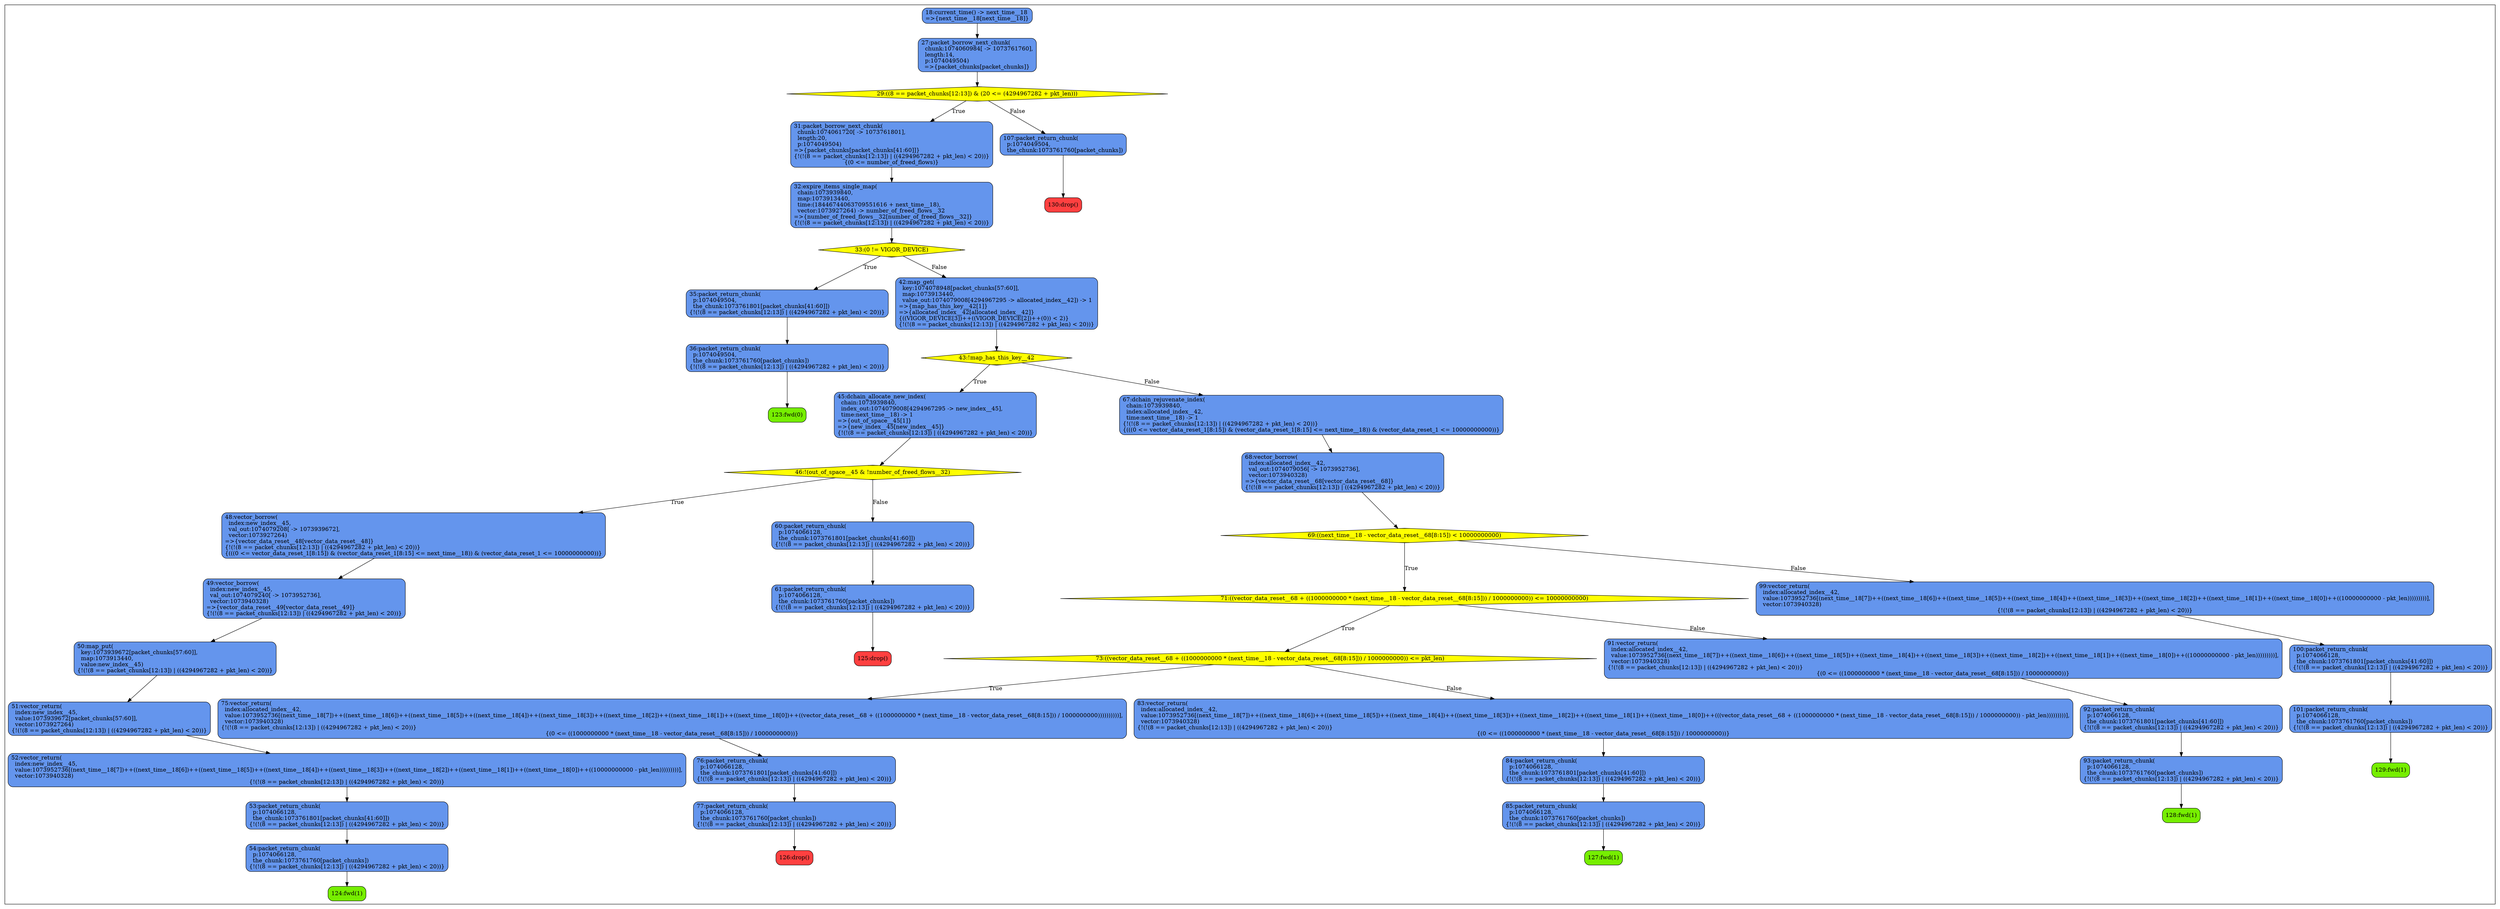 digraph mygraph {
	node [shape=box style=rounded border=0];
	subgraph clusterprocess {
		node [style="rounded,filled",color=black];
		123 [label="123:fwd(0)", fillcolor="chartreuse2"];
		36 [label="36:packet_return_chunk(\l  p:1074049504,\l  the_chunk:1073761760[packet_chunks])\l{!(!(8 == packet_chunks[12:13]) | ((4294967282 + pkt_len) < 20))}", fillcolor="cornflowerblue"];
		36 -> 123;
		35 [label="35:packet_return_chunk(\l  p:1074049504,\l  the_chunk:1073761801[packet_chunks[41:60]])\l{!(!(8 == packet_chunks[12:13]) | ((4294967282 + pkt_len) < 20))}", fillcolor="cornflowerblue"];
		35 -> 36;
		124 [label="124:fwd(1)", fillcolor="chartreuse2"];
		54 [label="54:packet_return_chunk(\l  p:1074066128,\l  the_chunk:1073761760[packet_chunks])\l{!(!(8 == packet_chunks[12:13]) | ((4294967282 + pkt_len) < 20))}", fillcolor="cornflowerblue"];
		54 -> 124;
		53 [label="53:packet_return_chunk(\l  p:1074066128,\l  the_chunk:1073761801[packet_chunks[41:60]])\l{!(!(8 == packet_chunks[12:13]) | ((4294967282 + pkt_len) < 20))}", fillcolor="cornflowerblue"];
		53 -> 54;
		52 [label="52:vector_return(\l  index:new_index__45,\l  value:1073952736[(next_time__18[7])++((next_time__18[6])++((next_time__18[5])++((next_time__18[4])++((next_time__18[3])++((next_time__18[2])++((next_time__18[1])++((next_time__18[0])++((10000000000 - pkt_len)))))))))],\l  vector:1073940328)\l{!(!(8 == packet_chunks[12:13]) | ((4294967282 + pkt_len) < 20))}", fillcolor="cornflowerblue"];
		52 -> 53;
		51 [label="51:vector_return(\l  index:new_index__45,\l  value:1073939672[packet_chunks[57:60]],\l  vector:1073927264)\l{!(!(8 == packet_chunks[12:13]) | ((4294967282 + pkt_len) < 20))}", fillcolor="cornflowerblue"];
		51 -> 52;
		50 [label="50:map_put(\l  key:1073939672[packet_chunks[57:60]],\l  map:1073913440,\l  value:new_index__45)\l{!(!(8 == packet_chunks[12:13]) | ((4294967282 + pkt_len) < 20))}", fillcolor="cornflowerblue"];
		50 -> 51;
		49 [label="49:vector_borrow(\l  index:new_index__45,\l  val_out:1074079240[ -> 1073952736],\l  vector:1073940328)\l=>{vector_data_reset__49[vector_data_reset__49]}\l{!(!(8 == packet_chunks[12:13]) | ((4294967282 + pkt_len) < 20))}", fillcolor="cornflowerblue"];
		49 -> 50;
		48 [label="48:vector_borrow(\l  index:new_index__45,\l  val_out:1074079208[ -> 1073939672],\l  vector:1073927264)\l=>{vector_data_reset__48[vector_data_reset__48]}\l{!(!(8 == packet_chunks[12:13]) | ((4294967282 + pkt_len) < 20))}\l{(((0 <= vector_data_reset_1[8:15]) & (vector_data_reset_1[8:15] <= next_time__18)) & (vector_data_reset_1 <= 10000000000))}", fillcolor="cornflowerblue"];
		48 -> 49;
		125 [label="125:drop()", fillcolor="brown1"];
		61 [label="61:packet_return_chunk(\l  p:1074066128,\l  the_chunk:1073761760[packet_chunks])\l{!(!(8 == packet_chunks[12:13]) | ((4294967282 + pkt_len) < 20))}", fillcolor="cornflowerblue"];
		61 -> 125;
		60 [label="60:packet_return_chunk(\l  p:1074066128,\l  the_chunk:1073761801[packet_chunks[41:60]])\l{!(!(8 == packet_chunks[12:13]) | ((4294967282 + pkt_len) < 20))}", fillcolor="cornflowerblue"];
		60 -> 61;
		46 [shape=Mdiamond, label="46:!(out_of_space__45 & !number_of_freed_flows__32)", fillcolor="yellow"];
		46 -> 48 [label="True"];
		46 -> 60 [label="False"];
		45 [label="45:dchain_allocate_new_index(\l  chain:1073939840,\l  index_out:1074079008[4294967295 -> new_index__45],\l  time:next_time__18) -> 1\l=>{out_of_space__45[1]}\l=>{new_index__45[new_index__45]}\l{!(!(8 == packet_chunks[12:13]) | ((4294967282 + pkt_len) < 20))}", fillcolor="cornflowerblue"];
		45 -> 46;
		126 [label="126:drop()", fillcolor="brown1"];
		77 [label="77:packet_return_chunk(\l  p:1074066128,\l  the_chunk:1073761760[packet_chunks])\l{!(!(8 == packet_chunks[12:13]) | ((4294967282 + pkt_len) < 20))}", fillcolor="cornflowerblue"];
		77 -> 126;
		76 [label="76:packet_return_chunk(\l  p:1074066128,\l  the_chunk:1073761801[packet_chunks[41:60]])\l{!(!(8 == packet_chunks[12:13]) | ((4294967282 + pkt_len) < 20))}", fillcolor="cornflowerblue"];
		76 -> 77;
		75 [label="75:vector_return(\l  index:allocated_index__42,\l  value:1073952736[(next_time__18[7])++((next_time__18[6])++((next_time__18[5])++((next_time__18[4])++((next_time__18[3])++((next_time__18[2])++((next_time__18[1])++((next_time__18[0])++((vector_data_reset__68 + ((1000000000 * (next_time__18 - vector_data_reset__68[8:15])) / 1000000000))))))))))],\l  vector:1073940328)\l{!(!(8 == packet_chunks[12:13]) | ((4294967282 + pkt_len) < 20))}\l{(0 <= ((1000000000 * (next_time__18 - vector_data_reset__68[8:15])) / 1000000000))}", fillcolor="cornflowerblue"];
		75 -> 76;
		127 [label="127:fwd(1)", fillcolor="chartreuse2"];
		85 [label="85:packet_return_chunk(\l  p:1074066128,\l  the_chunk:1073761760[packet_chunks])\l{!(!(8 == packet_chunks[12:13]) | ((4294967282 + pkt_len) < 20))}", fillcolor="cornflowerblue"];
		85 -> 127;
		84 [label="84:packet_return_chunk(\l  p:1074066128,\l  the_chunk:1073761801[packet_chunks[41:60]])\l{!(!(8 == packet_chunks[12:13]) | ((4294967282 + pkt_len) < 20))}", fillcolor="cornflowerblue"];
		84 -> 85;
		83 [label="83:vector_return(\l  index:allocated_index__42,\l  value:1073952736[(next_time__18[7])++((next_time__18[6])++((next_time__18[5])++((next_time__18[4])++((next_time__18[3])++((next_time__18[2])++((next_time__18[1])++((next_time__18[0])++(((vector_data_reset__68 + ((1000000000 * (next_time__18 - vector_data_reset__68[8:15])) / 1000000000)) - pkt_len)))))))))],\l  vector:1073940328)\l{!(!(8 == packet_chunks[12:13]) | ((4294967282 + pkt_len) < 20))}\l{(0 <= ((1000000000 * (next_time__18 - vector_data_reset__68[8:15])) / 1000000000))}", fillcolor="cornflowerblue"];
		83 -> 84;
		73 [shape=Mdiamond, label="73:((vector_data_reset__68 + ((1000000000 * (next_time__18 - vector_data_reset__68[8:15])) / 1000000000)) <= pkt_len)", fillcolor="yellow"];
		73 -> 75 [label="True"];
		73 -> 83 [label="False"];
		128 [label="128:fwd(1)", fillcolor="chartreuse2"];
		93 [label="93:packet_return_chunk(\l  p:1074066128,\l  the_chunk:1073761760[packet_chunks])\l{!(!(8 == packet_chunks[12:13]) | ((4294967282 + pkt_len) < 20))}", fillcolor="cornflowerblue"];
		93 -> 128;
		92 [label="92:packet_return_chunk(\l  p:1074066128,\l  the_chunk:1073761801[packet_chunks[41:60]])\l{!(!(8 == packet_chunks[12:13]) | ((4294967282 + pkt_len) < 20))}", fillcolor="cornflowerblue"];
		92 -> 93;
		91 [label="91:vector_return(\l  index:allocated_index__42,\l  value:1073952736[(next_time__18[7])++((next_time__18[6])++((next_time__18[5])++((next_time__18[4])++((next_time__18[3])++((next_time__18[2])++((next_time__18[1])++((next_time__18[0])++((10000000000 - pkt_len)))))))))],\l  vector:1073940328)\l{!(!(8 == packet_chunks[12:13]) | ((4294967282 + pkt_len) < 20))}\l{(0 <= ((1000000000 * (next_time__18 - vector_data_reset__68[8:15])) / 1000000000))}", fillcolor="cornflowerblue"];
		91 -> 92;
		71 [shape=Mdiamond, label="71:((vector_data_reset__68 + ((1000000000 * (next_time__18 - vector_data_reset__68[8:15])) / 1000000000)) <= 10000000000)", fillcolor="yellow"];
		71 -> 73 [label="True"];
		71 -> 91 [label="False"];
		129 [label="129:fwd(1)", fillcolor="chartreuse2"];
		101 [label="101:packet_return_chunk(\l  p:1074066128,\l  the_chunk:1073761760[packet_chunks])\l{!(!(8 == packet_chunks[12:13]) | ((4294967282 + pkt_len) < 20))}", fillcolor="cornflowerblue"];
		101 -> 129;
		100 [label="100:packet_return_chunk(\l  p:1074066128,\l  the_chunk:1073761801[packet_chunks[41:60]])\l{!(!(8 == packet_chunks[12:13]) | ((4294967282 + pkt_len) < 20))}", fillcolor="cornflowerblue"];
		100 -> 101;
		99 [label="99:vector_return(\l  index:allocated_index__42,\l  value:1073952736[(next_time__18[7])++((next_time__18[6])++((next_time__18[5])++((next_time__18[4])++((next_time__18[3])++((next_time__18[2])++((next_time__18[1])++((next_time__18[0])++((10000000000 - pkt_len)))))))))],\l  vector:1073940328)\l{!(!(8 == packet_chunks[12:13]) | ((4294967282 + pkt_len) < 20))}", fillcolor="cornflowerblue"];
		99 -> 100;
		69 [shape=Mdiamond, label="69:((next_time__18 - vector_data_reset__68[8:15]) < 10000000000)", fillcolor="yellow"];
		69 -> 71 [label="True"];
		69 -> 99 [label="False"];
		68 [label="68:vector_borrow(\l  index:allocated_index__42,\l  val_out:1074079056[ -> 1073952736],\l  vector:1073940328)\l=>{vector_data_reset__68[vector_data_reset__68]}\l{!(!(8 == packet_chunks[12:13]) | ((4294967282 + pkt_len) < 20))}", fillcolor="cornflowerblue"];
		68 -> 69;
		67 [label="67:dchain_rejuvenate_index(\l  chain:1073939840,\l  index:allocated_index__42,\l  time:next_time__18) -> 1\l{!(!(8 == packet_chunks[12:13]) | ((4294967282 + pkt_len) < 20))}\l{(((0 <= vector_data_reset_1[8:15]) & (vector_data_reset_1[8:15] <= next_time__18)) & (vector_data_reset_1 <= 10000000000))}", fillcolor="cornflowerblue"];
		67 -> 68;
		43 [shape=Mdiamond, label="43:!map_has_this_key__42", fillcolor="yellow"];
		43 -> 45 [label="True"];
		43 -> 67 [label="False"];
		42 [label="42:map_get(\l  key:1074078948[packet_chunks[57:60]],\l  map:1073913440,\l  value_out:1074079008[4294967295 -> allocated_index__42]) -> 1\l=>{map_has_this_key__42[1]}\l=>{allocated_index__42[allocated_index__42]}\l{((VIGOR_DEVICE[3])++((VIGOR_DEVICE[2])++(0)) < 2)}\l{!(!(8 == packet_chunks[12:13]) | ((4294967282 + pkt_len) < 20))}", fillcolor="cornflowerblue"];
		42 -> 43;
		33 [shape=Mdiamond, label="33:(0 != VIGOR_DEVICE)", fillcolor="yellow"];
		33 -> 35 [label="True"];
		33 -> 42 [label="False"];
		32 [label="32:expire_items_single_map(\l  chain:1073939840,\l  map:1073913440,\l  time:(18446744063709551616 + next_time__18),\l  vector:1073927264) -> number_of_freed_flows__32\l=>{number_of_freed_flows__32[number_of_freed_flows__32]}\l{!(!(8 == packet_chunks[12:13]) | ((4294967282 + pkt_len) < 20))}", fillcolor="cornflowerblue"];
		32 -> 33;
		31 [label="31:packet_borrow_next_chunk(\l  chunk:1074061720[ -> 1073761801],\l  length:20,\l  p:1074049504)\l=>{packet_chunks[packet_chunks[41:60]]}\l{!(!(8 == packet_chunks[12:13]) | ((4294967282 + pkt_len) < 20))}\l{(0 <= number_of_freed_flows)}", fillcolor="cornflowerblue"];
		31 -> 32;
		130 [label="130:drop()", fillcolor="brown1"];
		107 [label="107:packet_return_chunk(\l  p:1074049504,\l  the_chunk:1073761760[packet_chunks])", fillcolor="cornflowerblue"];
		107 -> 130;
		29 [shape=Mdiamond, label="29:((8 == packet_chunks[12:13]) & (20 <= (4294967282 + pkt_len)))", fillcolor="yellow"];
		29 -> 31 [label="True"];
		29 -> 107 [label="False"];
		27 [label="27:packet_borrow_next_chunk(\l  chunk:1074060984[ -> 1073761760],\l  length:14,\l  p:1074049504)\l=>{packet_chunks[packet_chunks]}", fillcolor="cornflowerblue"];
		27 -> 29;
		18 [label="18:current_time() -> next_time__18\l=>{next_time__18[next_time__18]}", fillcolor="cornflowerblue"];
		18 -> 27;
	}
}